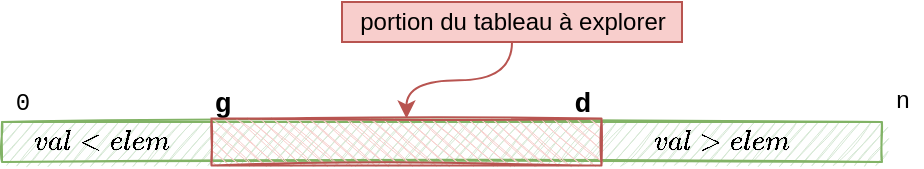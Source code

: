 <mxfile scale="4" border="0">
    <diagram id="zcjRhHv8CTLXdRoGBuVu" name="Page-1">
        <mxGraphModel dx="628" dy="295" grid="1" gridSize="10" guides="1" tooltips="1" connect="1" arrows="1" fold="1" page="1" pageScale="1" pageWidth="583" pageHeight="827" math="1" shadow="0">
            <root>
                <mxCell id="0"/>
                <mxCell id="1" parent="0"/>
                <mxCell id="2" value="" style="whiteSpace=wrap;html=1;fillColor=#d5e8d4;strokeColor=#82b366;sketch=1;" parent="1" vertex="1">
                    <mxGeometry x="80" y="80" width="440" height="20" as="geometry"/>
                </mxCell>
                <mxCell id="3" value="&lt;font face=&quot;Courier New&quot;&gt;0&lt;/font&gt;" style="text;html=1;align=center;verticalAlign=middle;resizable=0;points=[];autosize=1;strokeColor=none;fillColor=none;sketch=1;" parent="1" vertex="1">
                    <mxGeometry x="80" y="60" width="20" height="20" as="geometry"/>
                </mxCell>
                <mxCell id="4" value="n" style="text;html=1;align=center;verticalAlign=middle;resizable=0;points=[];autosize=1;strokeColor=none;fillColor=none;fontFamily=Courier New;sketch=1;" parent="1" vertex="1">
                    <mxGeometry x="520" y="60" width="20" height="20" as="geometry"/>
                </mxCell>
                <mxCell id="6" value="&lt;font face=&quot;Courier New&quot; style=&quot;font-size: 14px;&quot;&gt;g&lt;/font&gt;" style="text;html=1;align=center;verticalAlign=middle;resizable=0;points=[];autosize=1;strokeColor=none;fillColor=none;sketch=1;fontStyle=1;fontSize=14;" parent="1" vertex="1">
                    <mxGeometry x="180" y="60" width="20" height="20" as="geometry"/>
                </mxCell>
                <mxCell id="7" value="&lt;font face=&quot;Courier New&quot; style=&quot;font-size: 14px;&quot;&gt;d&lt;/font&gt;" style="text;html=1;align=center;verticalAlign=middle;resizable=0;points=[];autosize=1;strokeColor=none;fillColor=none;sketch=1;fontStyle=1;fontSize=14;" parent="1" vertex="1">
                    <mxGeometry x="360" y="60" width="20" height="20" as="geometry"/>
                </mxCell>
                <mxCell id="8" value="" style="whiteSpace=wrap;html=1;fontFamily=Courier New;sketch=1;fillColor=#f8cecc;strokeColor=#b85450;rotation=90;" parent="1" vertex="1">
                    <mxGeometry x="270.5" y="-7.5" width="23.5" height="195" as="geometry"/>
                </mxCell>
                <mxCell id="9" value="$$val &amp;lt; elem$$" style="text;html=1;align=center;verticalAlign=middle;resizable=0;points=[];autosize=1;strokeColor=none;fillColor=none;fontFamily=Helvetica;sketch=1;" parent="1" vertex="1">
                    <mxGeometry x="80" y="80" width="100" height="20" as="geometry"/>
                </mxCell>
                <mxCell id="10" value="$$val &amp;gt; elem$$" style="text;html=1;align=center;verticalAlign=middle;resizable=0;points=[];autosize=1;strokeColor=none;fillColor=none;fontFamily=Helvetica;sketch=1;" parent="1" vertex="1">
                    <mxGeometry x="390" y="80" width="100" height="20" as="geometry"/>
                </mxCell>
                <mxCell id="21" style="edgeStyle=orthogonalEdgeStyle;html=1;curved=1;fillColor=#f8cecc;strokeColor=#b85450;" edge="1" parent="1" source="20" target="8">
                    <mxGeometry relative="1" as="geometry"/>
                </mxCell>
                <mxCell id="20" value="portion du tableau à explorer" style="text;html=1;align=center;verticalAlign=middle;resizable=0;points=[];autosize=1;strokeColor=#b85450;fillColor=#f8cecc;fontFamily=Helvetica;" vertex="1" parent="1">
                    <mxGeometry x="250" y="20" width="170" height="20" as="geometry"/>
                </mxCell>
            </root>
        </mxGraphModel>
    </diagram>
</mxfile>